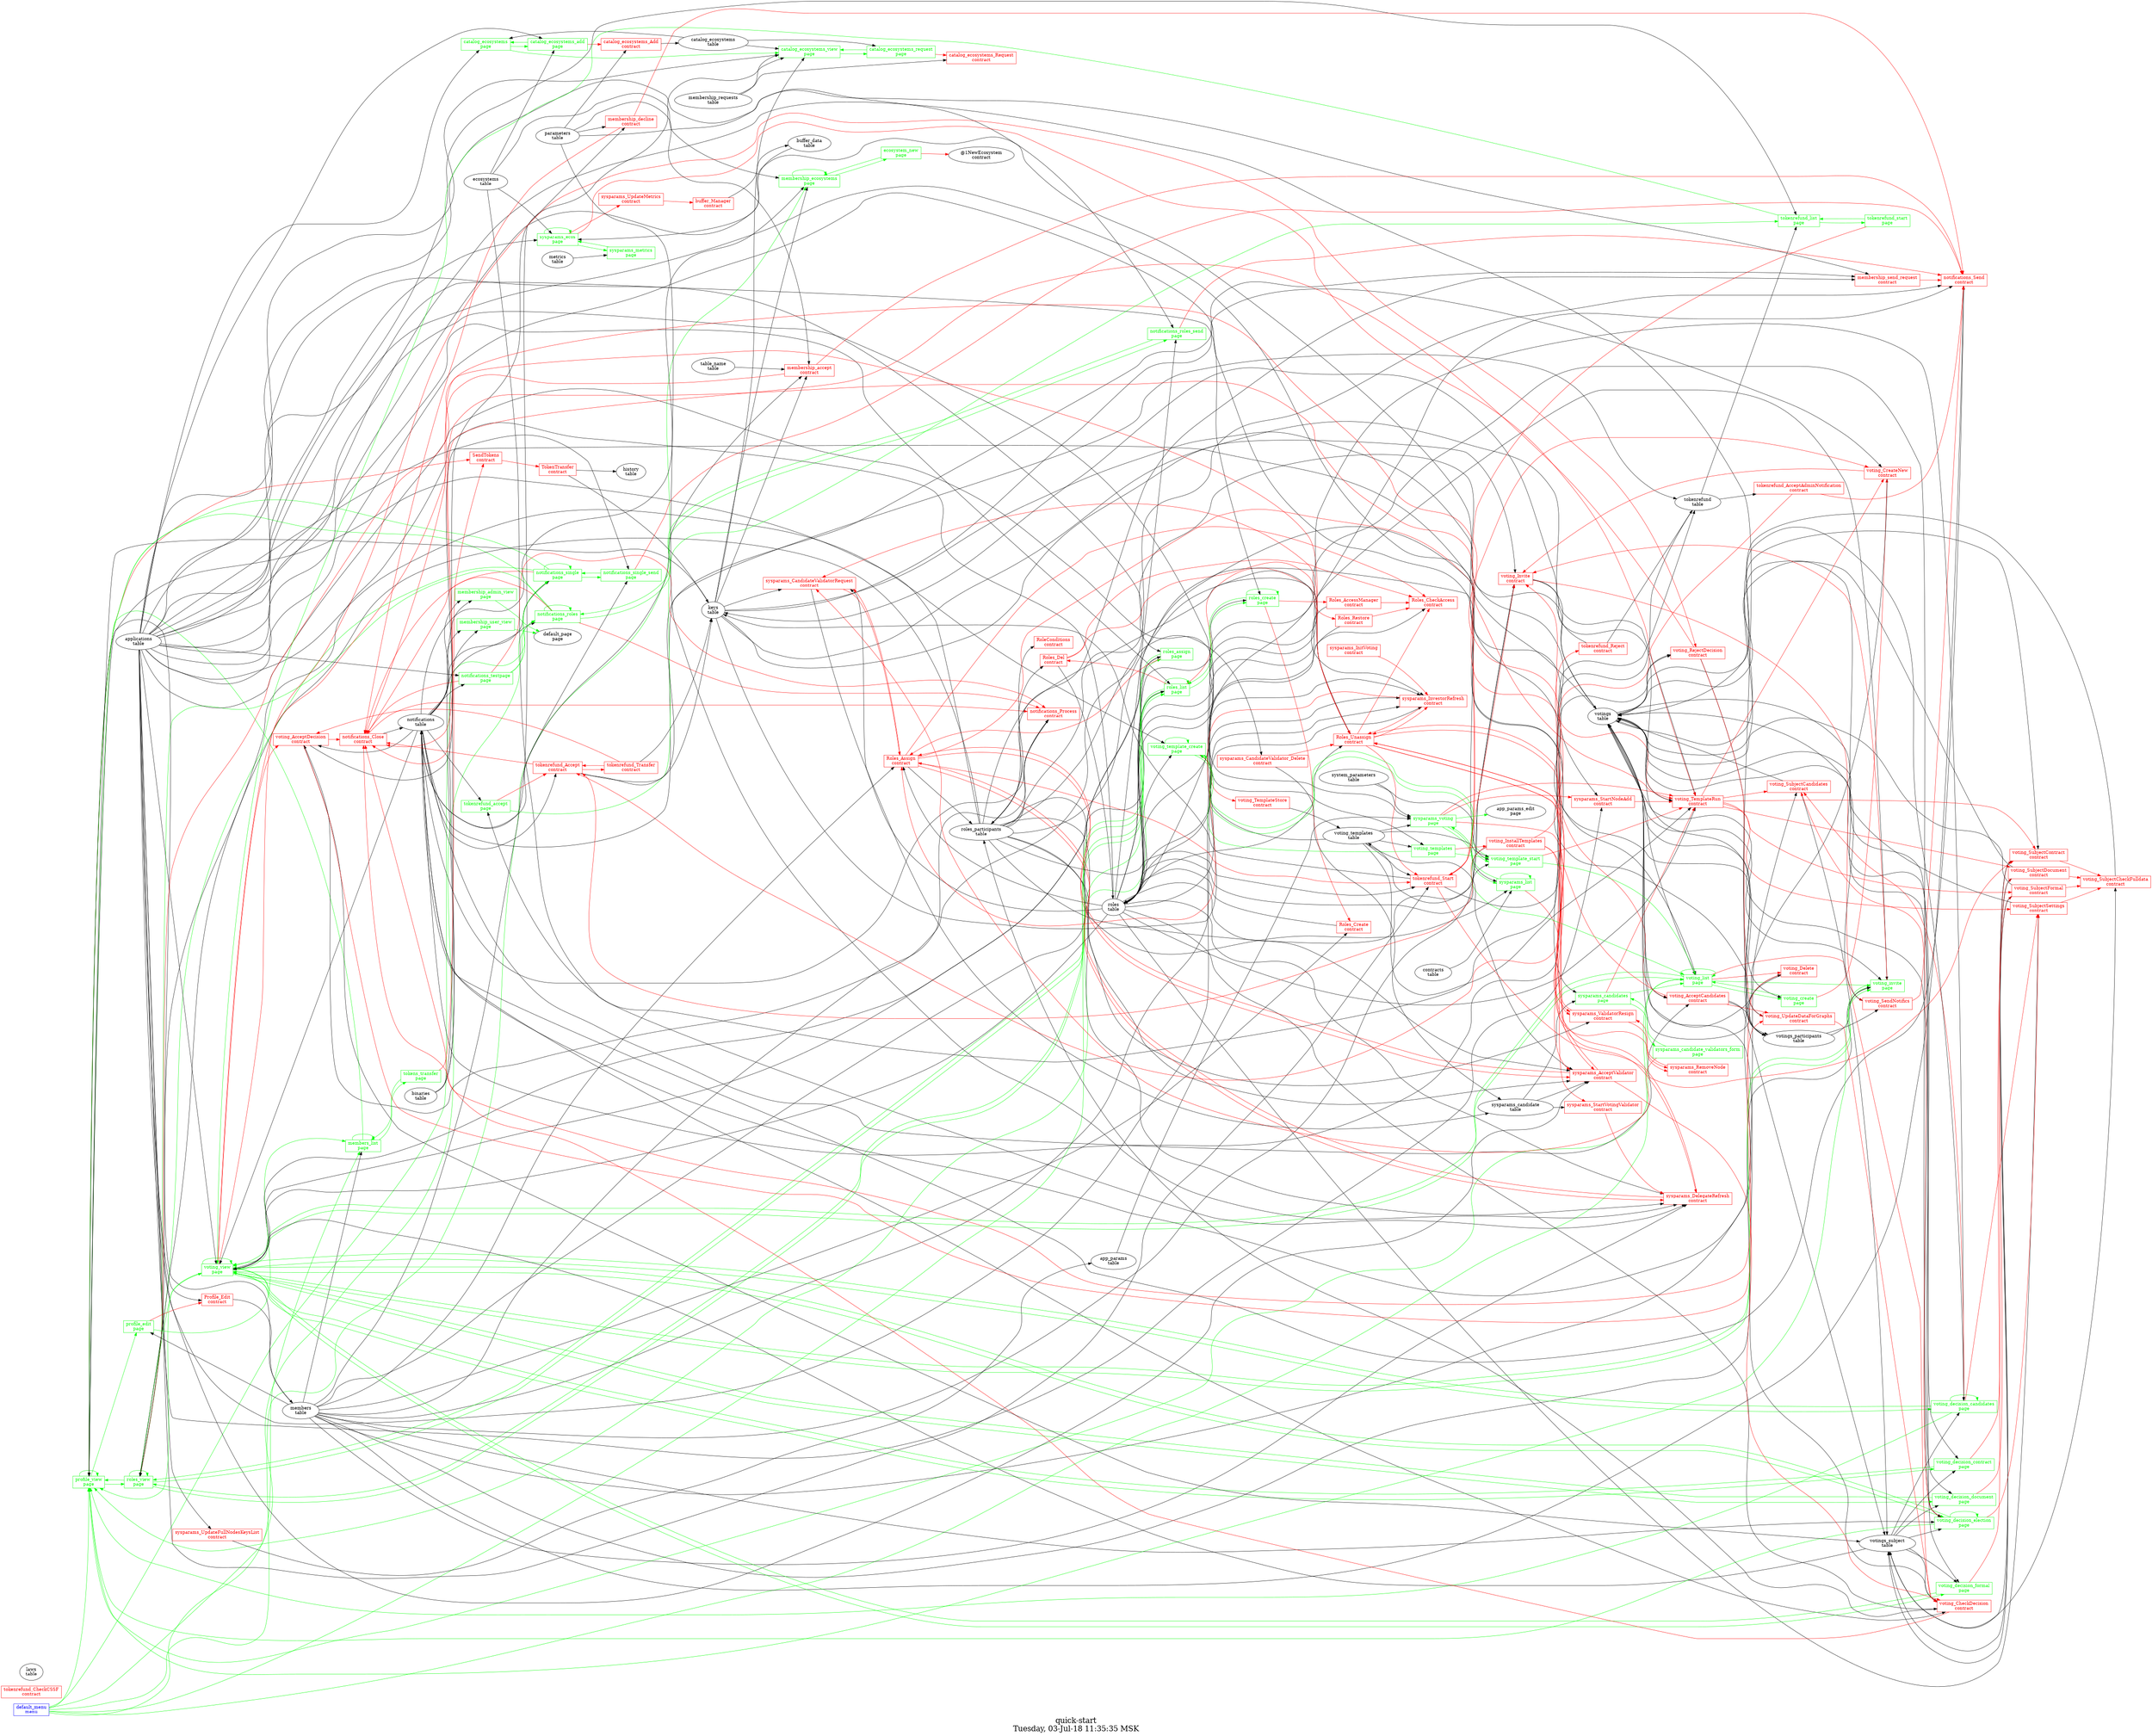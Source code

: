 digraph G {
graph [
  fontsize="24";
  label="quick-start\nTuesday, 03-Jul-18 11:35:35 MSK";
  nojustify=true;
  ordering=out;
  rankdir=LR;
  size="30";
];
"default_menu\nmenu" -> "profile_view\npage"  [ color=green ]
"default_menu\nmenu" -> "notifications_single\npage"  [ color=green ]
"default_menu\nmenu" -> "notifications_roles\npage"  [ color=green ]
"default_menu\nmenu" -> "members_list\npage"  [ color=green ]
"default_menu\nmenu" -> "membership_ecosystems\npage"  [ color=green ]
"default_menu\nmenu" -> "roles_list\npage"  [ color=green ]
"default_menu\nmenu" -> "voting_list\npage"  [ color=green ]
"default_menu\nmenu" [color=blue, fontcolor=blue, group=menus, shape=record];
"applications\ntable" -> "catalog_ecosystems\npage"
"catalog_ecosystems\ntable" -> "catalog_ecosystems\npage"
"catalog_ecosystems\npage" -> "catalog_ecosystems_add\npage"  [ color=green ]
"catalog_ecosystems\npage" -> "catalog_ecosystems_view\npage"  [ color=green ]
"catalog_ecosystems\npage" [color=green, fontcolor=green, group=pages, shape=record];
"catalog_ecosystems_add\npage" -> "catalog_ecosystems_Add\ncontract"  [ color=red ]
"ecosystems\ntable" -> "catalog_ecosystems_add\npage"
"applications\ntable" -> "catalog_ecosystems_add\npage"
"catalog_ecosystems_add\npage" -> "catalog_ecosystems\npage"  [ color=green ]
"catalog_ecosystems_add\npage" [color=green, fontcolor=green, group=pages, shape=record];
"catalog_ecosystems_request\npage" -> "catalog_ecosystems_Request\ncontract"  [ color=red ]
"catalog_ecosystems\ntable" -> "catalog_ecosystems_request\npage"
"catalog_ecosystems_request\npage" -> "catalog_ecosystems_view\npage"  [ color=green ]
"catalog_ecosystems_request\npage" [color=green, fontcolor=green, group=pages, shape=record];
"applications\ntable" -> "catalog_ecosystems_view\npage"
"catalog_ecosystems\ntable" -> "catalog_ecosystems_view\npage"
"binaries\ntable" -> "catalog_ecosystems_view\npage"
"keys\ntable" -> "catalog_ecosystems_view\npage"
"membership_requests\ntable" -> "catalog_ecosystems_view\npage"
"catalog_ecosystems_view\npage" -> "catalog_ecosystems_request\npage"  [ color=green ]
"catalog_ecosystems_view\npage" [color=green, fontcolor=green, group=pages, shape=record];
"ecosystem_new\npage" -> "@1NewEcosystem\ncontract"  [ color=red ]
"ecosystem_new\npage" -> "membership_ecosystems\npage"  [ color=green ]
"ecosystem_new\npage" [color=green, fontcolor=green, group=pages, shape=record];
"members\ntable" -> "members_list\npage"
"members_list\npage" -> "tokens_transfer\npage"  [ color=green ]
"members_list\npage" -> "profile_view\npage"  [ color=green ]
"members_list\npage" -> "members_list\npage"  [ color=green ]
"members_list\npage" [color=green, fontcolor=green, group=pages, shape=record];
"notifications\ntable" -> "membership_admin_view\npage"
"binaries\ntable" -> "membership_admin_view\npage"
"membership_admin_view\npage" -> "default_page\npage"  [ color=green ]
"membership_admin_view\npage" [color=green, fontcolor=green, group=pages, shape=record];
"ecosystems\ntable" -> "membership_ecosystems\npage"
"notifications\ntable" -> "membership_ecosystems\npage"
"keys\ntable" -> "membership_ecosystems\npage"
"membership_ecosystems\npage" -> "ecosystem_new\npage"  [ color=green ]
"membership_ecosystems\npage" -> "membership_ecosystems\npage"  [ color=green ]
"membership_ecosystems\npage" [color=green, fontcolor=green, group=pages, shape=record];
"notifications\ntable" -> "membership_user_view\npage"
"binaries\ntable" -> "membership_user_view\npage"
"membership_user_view\npage" -> "default_page\npage"  [ color=green ]
"membership_user_view\npage" [color=green, fontcolor=green, group=pages, shape=record];
"notifications_roles\npage" -> "notifications_Process\ncontract"  [ color=red ]
"notifications_roles\npage" -> "notifications_Close\ncontract"  [ color=red ]
"notifications\ntable" -> "notifications_roles\npage"
"notifications_roles\npage" -> "notifications_roles_send\npage"  [ color=green ]
"notifications_roles\npage" -> "roles_view\npage"  [ color=green ]
"notifications_roles\npage" -> "profile_view\npage"  [ color=green ]
"notifications_roles\npage" -> "notifications_roles\npage"  [ color=green ]
"notifications_roles\npage" [color=green, fontcolor=green, group=pages, shape=record];
"notifications_roles_send\npage" -> "notifications_Send\ncontract"  [ color=red ]
"applications\ntable" -> "notifications_roles_send\npage"
"roles\ntable" -> "notifications_roles_send\npage"
"notifications_roles_send\npage" -> "notifications_roles\npage"  [ color=green ]
"notifications_roles_send\npage" [color=green, fontcolor=green, group=pages, shape=record];
"notifications_single\npage" -> "notifications_Close\ncontract"  [ color=red ]
"notifications\ntable" -> "notifications_single\npage"
"notifications_single\npage" -> "notifications_single_send\npage"  [ color=green ]
"notifications_single\npage" -> "profile_view\npage"  [ color=green ]
"notifications_single\npage" -> "roles_view\npage"  [ color=green ]
"notifications_single\npage" -> "notifications_single\npage"  [ color=green ]
"notifications_single\npage" [color=green, fontcolor=green, group=pages, shape=record];
"notifications_single_send\npage" -> "notifications_Send\ncontract"  [ color=red ]
"applications\ntable" -> "notifications_single_send\npage"
"members\ntable" -> "notifications_single_send\npage"
"notifications_single_send\npage" -> "notifications_single\npage"  [ color=green ]
"notifications_single_send\npage" [color=green, fontcolor=green, group=pages, shape=record];
"notifications_testpage\npage" -> "notifications_Close\ncontract"  [ color=red ]
"notifications_testpage\npage" -> "notifications_Process\ncontract"  [ color=red ]
"applications\ntable" -> "notifications_testpage\npage"
"notifications\ntable" -> "notifications_testpage\npage"
"notifications_testpage\npage" -> "notifications_single\npage"  [ color=green ]
"notifications_testpage\npage" -> "notifications_roles\npage"  [ color=green ]
"notifications_testpage\npage" [color=green, fontcolor=green, group=pages, shape=record];
"profile_edit\npage" -> "Profile_Edit\ncontract"  [ color=red ]
"members\ntable" -> "profile_edit\npage"
"profile_edit\npage" -> "members_list\npage"  [ color=green ]
"profile_edit\npage" [color=green, fontcolor=green, group=pages, shape=record];
"profile_view\npage" -> "SendTokens\ncontract"  [ color=red ]
"members\ntable" -> "profile_view\npage"
"keys\ntable" -> "profile_view\npage"
"roles_participants\ntable" -> "profile_view\npage"
"profile_view\npage" -> "profile_edit\npage"  [ color=green ]
"profile_view\npage" -> "roles_view\npage"  [ color=green ]
"profile_view\npage" -> "profile_view\npage"  [ color=green ]
"profile_view\npage" [color=green, fontcolor=green, group=pages, shape=record];
"roles_assign\npage" -> "Roles_Assign\ncontract"  [ color=red ]
"applications\ntable" -> "roles_assign\npage"
"roles\ntable" -> "roles_assign\npage"
"members\ntable" -> "roles_assign\npage"
"roles_assign\npage" -> "roles_view\npage"  [ color=green ]
"roles_assign\npage" [color=green, fontcolor=green, group=pages, shape=record];
"roles_create\npage" -> "Roles_AccessManager\ncontract"  [ color=red ]
"roles_create\npage" -> "Roles_Create\ncontract"  [ color=red ]
"applications\ntable" -> "roles_create\npage"
"roles\ntable" -> "roles_create\npage"
"roles_create\npage" -> "roles_create\npage"  [ color=green ]
"roles_create\npage" -> "roles_list\npage"  [ color=green ]
"roles_create\npage" [color=green, fontcolor=green, group=pages, shape=record];
"roles_list\npage" -> "Roles_Del\ncontract"  [ color=red ]
"roles_list\npage" -> "Roles_Restore\ncontract"  [ color=red ]
"applications\ntable" -> "roles_list\npage"
"roles\ntable" -> "roles_list\npage"
"roles_list\npage" -> "roles_create\npage"  [ color=green ]
"roles_list\npage" -> "profile_view\npage"  [ color=green ]
"roles_list\npage" -> "roles_view\npage"  [ color=green ]
"roles_list\npage" -> "roles_list\npage"  [ color=green ]
"roles_list\npage" [color=green, fontcolor=green, group=pages, shape=record];
"roles_view\npage" -> "Roles_Unassign\ncontract"  [ color=red ]
"roles\ntable" -> "roles_view\npage"
"roles_participants\ntable" -> "roles_view\npage"
"roles_view\npage" -> "profile_view\npage"  [ color=green ]
"roles_view\npage" -> "voting_view\npage"  [ color=green ]
"roles_view\npage" -> "roles_view\npage"  [ color=green ]
"roles_view\npage" -> "roles_list\npage"  [ color=green ]
"roles_view\npage" -> "roles_assign\npage"  [ color=green ]
"roles_view\npage" [color=green, fontcolor=green, group=pages, shape=record];
"sysparams_candidate_validators_form\npage" -> "sysparams_CandidateValidatorRequest\ncontract"  [ color=red ]
"sysparams_candidate_validators_form\npage" -> "sysparams_candidates\npage"  [ color=green ]
"sysparams_candidate_validators_form\npage" [color=green, fontcolor=green, group=pages, shape=record];
"sysparams_candidates\npage" -> "voting_TemplateRun\ncontract"  [ color=red ]
"applications\ntable" -> "sysparams_candidates\npage"
"sysparams_candidate\ntable" -> "sysparams_candidates\npage"
"sysparams_candidates\npage" -> "voting_list\npage"  [ color=green ]
"sysparams_candidates\npage" -> "sysparams_candidate_validators_form\npage"  [ color=green ]
"sysparams_candidates\npage" [color=green, fontcolor=green, group=pages, shape=record];
"sysparams_ecos\npage" -> "voting_TemplateRun\ncontract"  [ color=red ]
"sysparams_ecos\npage" -> "sysparams_UpdateMetrics\ncontract"  [ color=red ]
"applications\ntable" -> "sysparams_ecos\npage"
"buffer_data\ntable" -> "sysparams_ecos\npage"
"ecosystems\ntable" -> "sysparams_ecos\npage"
"sysparams_ecos\npage" -> "sysparams_ecos\npage"  [ color=green ]
"sysparams_ecos\npage" -> "sysparams_metrics\npage"  [ color=green ]
"sysparams_ecos\npage" [color=green, fontcolor=green, group=pages, shape=record];
"sysparams_list\npage" -> "sysparams_ValidatorResign\ncontract"  [ color=red ]
"system_parameters\ntable" -> "sysparams_list\npage"
"contracts\ntable" -> "sysparams_list\npage"
"roles_participants\ntable" -> "sysparams_list\npage"
"sysparams_list\npage" -> "sysparams_voting\npage"  [ color=green ]
"sysparams_list\npage" -> "sysparams_list\npage"  [ color=green ]
"sysparams_list\npage" [color=green, fontcolor=green, group=pages, shape=record];
"metrics\ntable" -> "sysparams_metrics\npage"
"sysparams_metrics\npage" -> "sysparams_ecos\npage"  [ color=green ]
"sysparams_metrics\npage" [color=green, fontcolor=green, group=pages, shape=record];
"sysparams_voting\npage" -> "voting_TemplateRun\ncontract"  [ color=red ]
"sysparams_voting\npage" -> "sysparams_StartNodeAdd\ncontract"  [ color=red ]
"sysparams_voting\npage" -> "sysparams_RemoveNode\ncontract"  [ color=red ]
"applications\ntable" -> "sysparams_voting\npage"
"system_parameters\ntable" -> "sysparams_voting\npage"
"voting_templates\ntable" -> "sysparams_voting\npage"
"app_params\ntable" -> "sysparams_voting\npage"
"sysparams_voting\npage" -> "sysparams_list\npage"  [ color=green ]
"sysparams_voting\npage" -> "voting_list\npage"  [ color=green ]
"sysparams_voting\npage" -> "app_params_edit\npage"  [ color=green ]
"sysparams_voting\npage" [color=green, fontcolor=green, group=pages, shape=record];
"tokenrefund_accept\npage" -> "tokenrefund_Accept\ncontract"  [ color=red ]
"notifications\ntable" -> "tokenrefund_accept\npage"
"tokenrefund\ntable" -> "tokenrefund_accept\npage"
"tokenrefund_accept\npage" -> "tokenrefund_list\npage"  [ color=green ]
"tokenrefund_accept\npage" [color=green, fontcolor=green, group=pages, shape=record];
"applications\ntable" -> "tokenrefund_list\npage"
"tokenrefund\ntable" -> "tokenrefund_list\npage"
"tokenrefund_list\npage" -> "voting_view\npage"  [ color=green ]
"tokenrefund_list\npage" -> "tokenrefund_start\npage"  [ color=green ]
"tokenrefund_list\npage" [color=green, fontcolor=green, group=pages, shape=record];
"tokenrefund_start\npage" -> "tokenrefund_Start\ncontract"  [ color=red ]
"tokenrefund_start\npage" -> "tokenrefund_list\npage"  [ color=green ]
"tokenrefund_start\npage" [color=green, fontcolor=green, group=pages, shape=record];
"tokens_transfer\npage" -> "SendTokens\ncontract"  [ color=red ]
"tokens_transfer\npage" -> "members_list\npage"  [ color=green ]
"tokens_transfer\npage" [color=green, fontcolor=green, group=pages, shape=record];
"voting_create\npage" -> "voting_CreateNew\ncontract"  [ color=red ]
"applications\ntable" -> "voting_create\npage"
"voting_create\npage" -> "voting_list\npage"  [ color=green ]
"voting_create\npage" [color=green, fontcolor=green, group=pages, shape=record];
"voting_decision_candidates\npage" -> "voting_SubjectCandidates\ncontract"  [ color=red ]
"voting_decision_candidates\npage" -> "voting_SubjectSettings\ncontract"  [ color=red ]
"votings\ntable" -> "voting_decision_candidates\npage"
"votings_subject\ntable" -> "voting_decision_candidates\npage"
"roles\ntable" -> "voting_decision_candidates\npage"
"voting_decision_candidates\npage" -> "voting_decision_candidates\npage"  [ color=green ]
"voting_decision_candidates\npage" -> "profile_view\npage"  [ color=green ]
"voting_decision_candidates\npage" -> "voting_view\npage"  [ color=green ]
"voting_decision_candidates\npage" [color=green, fontcolor=green, group=pages, shape=record];
"voting_decision_contract\npage" -> "voting_SubjectContract\ncontract"  [ color=red ]
"votings\ntable" -> "voting_decision_contract\npage"
"votings_subject\ntable" -> "voting_decision_contract\npage"
"voting_decision_contract\npage" -> "voting_view\npage"  [ color=green ]
"voting_decision_contract\npage" [color=green, fontcolor=green, group=pages, shape=record];
"voting_decision_document\npage" -> "voting_SubjectDocument\ncontract"  [ color=red ]
"votings\ntable" -> "voting_decision_document\npage"
"votings_subject\ntable" -> "voting_decision_document\npage"
"voting_decision_document\npage" -> "voting_view\npage"  [ color=green ]
"voting_decision_document\npage" [color=green, fontcolor=green, group=pages, shape=record];
"voting_decision_election\npage" -> "voting_SubjectCandidates\ncontract"  [ color=red ]
"voting_decision_election\npage" -> "voting_SubjectSettings\ncontract"  [ color=red ]
"votings\ntable" -> "voting_decision_election\npage"
"members\ntable" -> "voting_decision_election\npage"
"votings_subject\ntable" -> "voting_decision_election\npage"
"roles\ntable" -> "voting_decision_election\npage"
"voting_decision_election\npage" -> "voting_decision_election\npage"  [ color=green ]
"voting_decision_election\npage" -> "profile_view\npage"  [ color=green ]
"voting_decision_election\npage" -> "voting_view\npage"  [ color=green ]
"voting_decision_election\npage" [color=green, fontcolor=green, group=pages, shape=record];
"voting_decision_formal\npage" -> "voting_SubjectFormal\ncontract"  [ color=red ]
"votings\ntable" -> "voting_decision_formal\npage"
"votings_subject\ntable" -> "voting_decision_formal\npage"
"voting_decision_formal\npage" -> "voting_view\npage"  [ color=green ]
"voting_decision_formal\npage" [color=green, fontcolor=green, group=pages, shape=record];
"voting_invite\npage" -> "voting_Invite\ncontract"  [ color=red ]
"votings\ntable" -> "voting_invite\npage"
"members\ntable" -> "voting_invite\npage"
"roles\ntable" -> "voting_invite\npage"
"votings_participants\ntable" -> "voting_invite\npage"
"voting_invite\npage" -> "profile_view\npage"  [ color=green ]
"voting_invite\npage" -> "voting_view\npage"  [ color=green ]
"voting_invite\npage" [color=green, fontcolor=green, group=pages, shape=record];
"voting_list\npage" -> "voting_CheckDecision\ncontract"  [ color=red ]
"voting_list\npage" -> "voting_Delete\ncontract"  [ color=red ]
"applications\ntable" -> "voting_list\npage"
"votings\ntable" -> "voting_list\npage"
"voting_list\npage" -> "voting_view\npage"  [ color=green ]
"voting_list\npage" -> "voting_invite\npage"  [ color=green ]
"voting_list\npage" -> "profile_view\npage"  [ color=green ]
"voting_list\npage" -> "voting_list\npage"  [ color=green ]
"voting_list\npage" -> "voting_create\npage"  [ color=green ]
"voting_list\npage" [color=green, fontcolor=green, group=pages, shape=record];
"voting_template_create\npage" -> "voting_TemplateStore\ncontract"  [ color=red ]
"applications\ntable" -> "voting_template_create\npage"
"voting_templates\ntable" -> "voting_template_create\npage"
"roles\ntable" -> "voting_template_create\npage"
"voting_template_create\npage" -> "voting_template_create\npage"  [ color=green ]
"voting_template_create\npage" -> "voting_template_start\npage"  [ color=green ]
"voting_template_create\npage" [color=green, fontcolor=green, group=pages, shape=record];
"voting_template_start\npage" -> "voting_TemplateRun\ncontract"  [ color=red ]
"applications\ntable" -> "voting_template_start\npage"
"voting_templates\ntable" -> "voting_template_start\npage"
"roles\ntable" -> "voting_template_start\npage"
"voting_template_start\npage" -> "voting_template_create\npage"  [ color=green ]
"voting_template_start\npage" -> "voting_list\npage"  [ color=green ]
"voting_template_start\npage" [color=green, fontcolor=green, group=pages, shape=record];
"voting_templates\npage" -> "voting_InstallTemplates\ncontract"  [ color=red ]
"applications\ntable" -> "voting_templates\npage"
"voting_templates\ntable" -> "voting_templates\npage"
"voting_templates\npage" -> "voting_template_start\npage"  [ color=green ]
"voting_templates\npage" -> "voting_template_create\npage"  [ color=green ]
"voting_templates\npage" [color=green, fontcolor=green, group=pages, shape=record];
"voting_view\npage" -> "voting_AcceptCandidates\ncontract"  [ color=red ]
"voting_view\npage" -> "voting_RejectDecision\ncontract"  [ color=red ]
"voting_view\npage" -> "voting_AcceptDecision\ncontract"  [ color=red ]
"applications\ntable" -> "voting_view\npage"
"notifications\ntable" -> "voting_view\npage"
"votings\ntable" -> "voting_view\npage"
"votings_participants\ntable" -> "voting_view\npage"
"roles\ntable" -> "voting_view\npage"
"votings_subject\ntable" -> "voting_view\npage"
"voting_view\npage" -> "voting_list\npage"  [ color=green ]
"voting_view\npage" -> "profile_view\npage"  [ color=green ]
"voting_view\npage" -> "voting_view\npage"  [ color=green ]
"voting_view\npage" -> "voting_decision_candidates\npage"  [ color=green ]
"voting_view\npage" -> "voting_decision_election\npage"  [ color=green ]
"voting_view\npage" -> "voting_decision_document\npage"  [ color=green ]
"voting_view\npage" -> "voting_decision_formal\npage"  [ color=green ]
"voting_view\npage" -> "voting_decision_contract\npage"  [ color=green ]
"voting_view\npage" -> "voting_invite\npage"  [ color=green ]
"voting_view\npage" [color=green, fontcolor=green, group=pages, shape=record];
"Profile_Edit\ncontract" -> "members\ntable"  [ color="" ]
"applications\ntable" -> "Profile_Edit\ncontract"
"Profile_Edit\ncontract" [color=red, fontcolor=red, group=contracts, shape=record];
"roles_participants\ntable" -> "RoleConditions\ncontract"
"RoleConditions\ncontract" [color=red, fontcolor=red, group=contracts, shape=record];
"Roles_AccessManager\ncontract" -> "Roles_CheckAccess\ncontract"  [ color=red ]
"Roles_AccessManager\ncontract" -> "roles\ntable"  [ color="" ]
"Roles_AccessManager\ncontract" [color=red, fontcolor=red, group=contracts, shape=record];
"Roles_Assign\ncontract" -> "Roles_CheckAccess\ncontract"  [ color=red ]
"Roles_Assign\ncontract" -> "sysparams_AcceptValidator\ncontract"  [ color=red ]
"Roles_Assign\ncontract" -> "sysparams_CandidateValidatorRequest\ncontract"  [ color=red ]
"Roles_Assign\ncontract" -> "sysparams_DelegateRefresh\ncontract"  [ color=red ]
"Roles_Assign\ncontract" -> "tokenrefund_Start\ncontract"  [ color=red ]
"Roles_Assign\ncontract" -> "voting_TemplateRun\ncontract"  [ color=red ]
"Roles_Assign\ncontract" -> "roles_participants\ntable"  [ color="" ]
"roles\ntable" -> "Roles_Assign\ncontract"
"members\ntable" -> "Roles_Assign\ncontract"
"Roles_Assign\ncontract" [color=red, fontcolor=red, group=contracts, shape=record];
"roles\ntable" -> "Roles_CheckAccess\ncontract"
"Roles_CheckAccess\ncontract" [color=red, fontcolor=red, group=contracts, shape=record];
"Roles_Create\ncontract" -> "roles\ntable"  [ color="" ]
"members\ntable" -> "Roles_Create\ncontract"
"Roles_Create\ncontract" [color=red, fontcolor=red, group=contracts, shape=record];
"Roles_Del\ncontract" -> "Roles_CheckAccess\ncontract"  [ color=red ]
"Roles_Del\ncontract" -> "Roles_Unassign\ncontract"  [ color=red ]
"Roles_Del\ncontract" -> "roles\ntable"  [ color="" ]
"roles_participants\ntable" -> "Roles_Del\ncontract"
"Roles_Del\ncontract" [color=red, fontcolor=red, group=contracts, shape=record];
"Roles_Restore\ncontract" -> "Roles_CheckAccess\ncontract"  [ color=red ]
"Roles_Restore\ncontract" -> "roles\ntable"  [ color="" ]
"Roles_Restore\ncontract" [color=red, fontcolor=red, group=contracts, shape=record];
"Roles_Unassign\ncontract" -> "Roles_CheckAccess\ncontract"  [ color=red ]
"Roles_Unassign\ncontract" -> "sysparams_AcceptValidator\ncontract"  [ color=red ]
"Roles_Unassign\ncontract" -> "sysparams_CandidateValidatorRequest\ncontract"  [ color=red ]
"Roles_Unassign\ncontract" -> "sysparams_DelegateRefresh\ncontract"  [ color=red ]
"Roles_Unassign\ncontract" -> "sysparams_InvestorRefresh\ncontract"  [ color=red ]
"Roles_Unassign\ncontract" -> "sysparams_ValidatorResign\ncontract"  [ color=red ]
"Roles_Unassign\ncontract" -> "tokenrefund_Start\ncontract"  [ color=red ]
"Roles_Unassign\ncontract" -> "roles_participants\ntable"  [ color="" ]
"roles\ntable" -> "Roles_Unassign\ncontract"
"Roles_Unassign\ncontract" [color=red, fontcolor=red, group=contracts, shape=record];
"SendTokens\ncontract" -> "TokenTransfer\ncontract"  [ color=red ]
"SendTokens\ncontract" [color=red, fontcolor=red, group=contracts, shape=record];
"TokenTransfer\ncontract" -> "keys\ntable"  [ color="" ]
"TokenTransfer\ncontract" -> "history\ntable"  [ color="" ]
"TokenTransfer\ncontract" [color=red, fontcolor=red, group=contracts, shape=record];
"buffer_Manager\ncontract" -> "buffer_data\ntable"  [ color="" ]
"buffer_Manager\ncontract" [color=red, fontcolor=red, group=contracts, shape=record];
"catalog_ecosystems_Add\ncontract" -> "catalog_ecosystems\ntable"  [ color="" ]
"parameters\ntable" -> "catalog_ecosystems_Add\ncontract"
"catalog_ecosystems_Add\ncontract" [color=red, fontcolor=red, group=contracts, shape=record];
"membership_requests\ntable" -> "catalog_ecosystems_Request\ncontract"
"catalog_ecosystems_Request\ncontract" [color=red, fontcolor=red, group=contracts, shape=record];
"membership_accept\ncontract" -> "notifications_Close\ncontract"  [ color=red ]
"membership_accept\ncontract" -> "notifications_Send\ncontract"  [ color=red ]
"notifications\ntable" -> "membership_accept\ncontract"
"parameters\ntable" -> "membership_accept\ncontract"
"table_name\ntable" -> "membership_accept\ncontract"
"keys\ntable" -> "membership_accept\ncontract"
"membership_accept\ncontract" [color=red, fontcolor=red, group=contracts, shape=record];
"membership_decline\ncontract" -> "notifications_Close\ncontract"  [ color=red ]
"membership_decline\ncontract" -> "notifications_Send\ncontract"  [ color=red ]
"notifications\ntable" -> "membership_decline\ncontract"
"parameters\ntable" -> "membership_decline\ncontract"
"membership_decline\ncontract" [color=red, fontcolor=red, group=contracts, shape=record];
"membership_send_request\ncontract" -> "notifications_Send\ncontract"  [ color=red ]
"notifications\ntable" -> "membership_send_request\ncontract"
"roles_participants\ntable" -> "membership_send_request\ncontract"
"parameters\ntable" -> "membership_send_request\ncontract"
"membership_send_request\ncontract" [color=red, fontcolor=red, group=contracts, shape=record];
"notifications_Close\ncontract" -> "notifications_Process\ncontract"  [ color=red ]
"notifications_Close\ncontract" -> "notifications\ntable"  [ color="" ]
"notifications_Close\ncontract" [color=red, fontcolor=red, group=contracts, shape=record];
"notifications_Process\ncontract" -> "notifications\ntable"  [ color="" ]
"roles_participants\ntable" -> "notifications_Process\ncontract"
"members\ntable" -> "notifications_Process\ncontract"
"notifications_Process\ncontract" [color=red, fontcolor=red, group=contracts, shape=record];
"notifications_Send\ncontract" -> "notifications\ntable"  [ color="" ]
"members\ntable" -> "notifications_Send\ncontract"
"roles\ntable" -> "notifications_Send\ncontract"
"roles_participants\ntable" -> "notifications_Send\ncontract"
"notifications_Send\ncontract" [color=red, fontcolor=red, group=contracts, shape=record];
"sysparams_AcceptValidator\ncontract" -> "Roles_Assign\ncontract"  [ color=red ]
"sysparams_AcceptValidator\ncontract" -> "Roles_Unassign\ncontract"  [ color=red ]
"sysparams_AcceptValidator\ncontract" -> "voting_CheckDecision\ncontract"  [ color=red ]
"applications\ntable" -> "sysparams_AcceptValidator\ncontract"
"voting_templates\ntable" -> "sysparams_AcceptValidator\ncontract"
"sysparams_candidate\ntable" -> "sysparams_AcceptValidator\ncontract"
"roles_participants\ntable" -> "sysparams_AcceptValidator\ncontract"
"roles\ntable" -> "sysparams_AcceptValidator\ncontract"
"sysparams_AcceptValidator\ncontract" [color=red, fontcolor=red, group=contracts, shape=record];
"sysparams_CandidateValidatorRequest\ncontract" -> "Roles_Assign\ncontract"  [ color=red ]
"sysparams_CandidateValidatorRequest\ncontract" -> "sysparams_candidate\ntable"  [ color="" ]
"keys\ntable" -> "sysparams_CandidateValidatorRequest\ncontract"
"roles\ntable" -> "sysparams_CandidateValidatorRequest\ncontract"
"sysparams_CandidateValidatorRequest\ncontract" [color=red, fontcolor=red, group=contracts, shape=record];
"sysparams_CandidateValidator_Delete\ncontract" -> "Roles_Unassign\ncontract"  [ color=red ]
"sysparams_CandidateValidator_Delete\ncontract" -> "sysparams_candidate\ntable"  [ color="" ]
"roles_participants\ntable" -> "sysparams_CandidateValidator_Delete\ncontract"
"sysparams_CandidateValidator_Delete\ncontract" [color=red, fontcolor=red, group=contracts, shape=record];
"sysparams_DelegateRefresh\ncontract" -> "Roles_Assign\ncontract"  [ color=red ]
"sysparams_DelegateRefresh\ncontract" -> "Roles_Unassign\ncontract"  [ color=red ]
"roles\ntable" -> "sysparams_DelegateRefresh\ncontract"
"ecosystems\ntable" -> "sysparams_DelegateRefresh\ncontract"
"parameters\ntable" -> "sysparams_DelegateRefresh\ncontract"
"roles_participants\ntable" -> "sysparams_DelegateRefresh\ncontract"
"members\ntable" -> "sysparams_DelegateRefresh\ncontract"
"sysparams_DelegateRefresh\ncontract" [color=red, fontcolor=red, group=contracts, shape=record];
"sysparams_InitVoting\ncontract" -> "sysparams_InvestorRefresh\ncontract"  [ color=red ]
"sysparams_InitVoting\ncontract" [color=red, fontcolor=red, group=contracts, shape=record];
"sysparams_InvestorRefresh\ncontract" -> "Roles_Assign\ncontract"  [ color=red ]
"sysparams_InvestorRefresh\ncontract" -> "Roles_Unassign\ncontract"  [ color=red ]
"roles\ntable" -> "sysparams_InvestorRefresh\ncontract"
"applications\ntable" -> "sysparams_InvestorRefresh\ncontract"
"keys\ntable" -> "sysparams_InvestorRefresh\ncontract"
"roles_participants\ntable" -> "sysparams_InvestorRefresh\ncontract"
"members\ntable" -> "sysparams_InvestorRefresh\ncontract"
"sysparams_InvestorRefresh\ncontract" [color=red, fontcolor=red, group=contracts, shape=record];
"sysparams_RemoveNode\ncontract" -> "sysparams_ValidatorResign\ncontract"  [ color=red ]
"sysparams_RemoveNode\ncontract" [color=red, fontcolor=red, group=contracts, shape=record];
"sysparams_StartNodeAdd\ncontract" -> "voting_TemplateRun\ncontract"  [ color=red ]
"keys\ntable" -> "sysparams_StartNodeAdd\ncontract"
"applications\ntable" -> "sysparams_StartNodeAdd\ncontract"
"sysparams_StartNodeAdd\ncontract" [color=red, fontcolor=red, group=contracts, shape=record];
"sysparams_StartVotingValidator\ncontract" -> "sysparams_DelegateRefresh\ncontract"  [ color=red ]
"sysparams_candidate\ntable" -> "sysparams_StartVotingValidator\ncontract"
"sysparams_StartVotingValidator\ncontract" [color=red, fontcolor=red, group=contracts, shape=record];
"sysparams_UpdateFullNodesKeysList\ncontract" -> "app_params\ntable"  [ color="" ]
"applications\ntable" -> "sysparams_UpdateFullNodesKeysList\ncontract"
"sysparams_UpdateFullNodesKeysList\ncontract" [color=red, fontcolor=red, group=contracts, shape=record];
"sysparams_UpdateMetrics\ncontract" -> "buffer_Manager\ncontract"  [ color=red ]
"sysparams_UpdateMetrics\ncontract" [color=red, fontcolor=red, group=contracts, shape=record];
"sysparams_ValidatorResign\ncontract" -> "Roles_Unassign\ncontract"  [ color=red ]
"sysparams_ValidatorResign\ncontract" -> "sysparams_RemoveNode\ncontract"  [ color=red ]
"roles_participants\ntable" -> "sysparams_ValidatorResign\ncontract"
"sysparams_ValidatorResign\ncontract" [color=red, fontcolor=red, group=contracts, shape=record];
"tokenrefund_Accept\ncontract" -> "notifications_Close\ncontract"  [ color=red ]
"tokenrefund_Accept\ncontract" -> "tokenrefund_Transfer\ncontract"  [ color=red ]
"tokenrefund_Accept\ncontract" -> "keys\ntable"  [ color="" ]
"tokenrefund_Accept\ncontract" -> "tokenrefund\ntable"  [ color="" ]
"notifications\ntable" -> "tokenrefund_Accept\ncontract"
"tokenrefund_Accept\ncontract" [color=red, fontcolor=red, group=contracts, shape=record];
"tokenrefund_AcceptAdminNotification\ncontract" -> "notifications_Send\ncontract"  [ color=red ]
"tokenrefund_AcceptAdminNotification\ncontract" -> "tokenrefund_Accept\ncontract"  [ color=red ]
"tokenrefund\ntable" -> "tokenrefund_AcceptAdminNotification\ncontract"
"tokenrefund_AcceptAdminNotification\ncontract" [color=red, fontcolor=red, group=contracts, shape=record];
"tokenrefund_CheckCSSF\ncontract" [color=red, fontcolor=red, group=contracts, shape=record];
"tokenrefund_Reject\ncontract" -> "keys\ntable"  [ color="" ]
"tokenrefund_Reject\ncontract" -> "tokenrefund\ntable"  [ color="" ]
"tokenrefund_Reject\ncontract" [color=red, fontcolor=red, group=contracts, shape=record];
"tokenrefund_Start\ncontract" -> "voting_CreateNew\ncontract"  [ color=red ]
"tokenrefund_Start\ncontract" -> "voting_Invite\ncontract"  [ color=red ]
"tokenrefund_Start\ncontract" -> "voting_SubjectContract\ncontract"  [ color=red ]
"tokenrefund_Start\ncontract" -> "keys\ntable"  [ color="" ]
"tokenrefund_Start\ncontract" -> "tokenrefund\ntable"  [ color="" ]
"applications\ntable" -> "tokenrefund_Start\ncontract"
"voting_templates\ntable" -> "tokenrefund_Start\ncontract"
"roles_participants\ntable" -> "tokenrefund_Start\ncontract"
"tokenrefund_Start\ncontract" [color=red, fontcolor=red, group=contracts, shape=record];
"tokenrefund_Transfer\ncontract" -> "tokenrefund_Accept\ncontract"  [ color=red ]
"tokenrefund_Transfer\ncontract" -> "voting_AcceptDecision\ncontract"  [ color=red ]
"tokenrefund_Transfer\ncontract" -> "keys\ntable"  [ color="" ]
"tokenrefund_Transfer\ncontract" [color=red, fontcolor=red, group=contracts, shape=record];
"voting_AcceptCandidates\ncontract" -> "notifications_Close\ncontract"  [ color=red ]
"voting_AcceptCandidates\ncontract" -> "voting_UpdateDataForGraphs\ncontract"  [ color=red ]
"voting_AcceptCandidates\ncontract" -> "votings_participants\ntable"  [ color="" ]
"voting_AcceptCandidates\ncontract" -> "votings_subject\ntable"  [ color="" ]
"votings\ntable" -> "voting_AcceptCandidates\ncontract"
"notifications\ntable" -> "voting_AcceptCandidates\ncontract"
"voting_AcceptCandidates\ncontract" [color=red, fontcolor=red, group=contracts, shape=record];
"voting_AcceptDecision\ncontract" -> "notifications_Close\ncontract"  [ color=red ]
"voting_AcceptDecision\ncontract" -> "voting_UpdateDataForGraphs\ncontract"  [ color=red ]
"voting_AcceptDecision\ncontract" -> "votings_participants\ntable"  [ color="" ]
"voting_AcceptDecision\ncontract" -> "votings_subject\ntable"  [ color="" ]
"votings\ntable" -> "voting_AcceptDecision\ncontract"
"notifications\ntable" -> "voting_AcceptDecision\ncontract"
"voting_AcceptDecision\ncontract" [color=red, fontcolor=red, group=contracts, shape=record];
"voting_CheckDecision\ncontract" -> "notifications_Close\ncontract"  [ color=red ]
"voting_CheckDecision\ncontract" -> "roles_participants\ntable"  [ color="" ]
"voting_CheckDecision\ncontract" -> "votings\ntable"  [ color="" ]
"notifications\ntable" -> "voting_CheckDecision\ncontract"
"votings_subject\ntable" -> "voting_CheckDecision\ncontract"
"roles\ntable" -> "voting_CheckDecision\ncontract"
"voting_CheckDecision\ncontract" [color=red, fontcolor=red, group=contracts, shape=record];
"voting_CreateNew\ncontract" -> "voting_Invite\ncontract"  [ color=red ]
"voting_CreateNew\ncontract" -> "votings\ntable"  [ color="" ]
"keys\ntable" -> "voting_CreateNew\ncontract"
"voting_CreateNew\ncontract" [color=red, fontcolor=red, group=contracts, shape=record];
"voting_Delete\ncontract" -> "notifications_Close\ncontract"  [ color=red ]
"voting_Delete\ncontract" -> "votings\ntable"  [ color="" ]
"notifications\ntable" -> "voting_Delete\ncontract"
"voting_Delete\ncontract" [color=red, fontcolor=red, group=contracts, shape=record];
"voting_InstallTemplates\ncontract" -> "sysparams_AcceptValidator\ncontract"  [ color=red ]
"voting_InstallTemplates\ncontract" -> "sysparams_StartVotingValidator\ncontract"  [ color=red ]
"voting_InstallTemplates\ncontract" -> "tokenrefund_Accept\ncontract"  [ color=red ]
"voting_InstallTemplates\ncontract" -> "tokenrefund_Reject\ncontract"  [ color=red ]
"voting_InstallTemplates\ncontract" -> "voting_templates\ntable"  [ color="" ]
"voting_InstallTemplates\ncontract" [color=red, fontcolor=red, group=contracts, shape=record];
"voting_Invite\ncontract" -> "voting_SendNotifics\ncontract"  [ color=red ]
"voting_Invite\ncontract" -> "votings_participants\ntable"  [ color="" ]
"voting_Invite\ncontract" -> "votings\ntable"  [ color="" ]
"members\ntable" -> "voting_Invite\ncontract"
"keys\ntable" -> "voting_Invite\ncontract"
"roles_participants\ntable" -> "voting_Invite\ncontract"
"voting_Invite\ncontract" [color=red, fontcolor=red, group=contracts, shape=record];
"voting_RejectDecision\ncontract" -> "notifications_Close\ncontract"  [ color=red ]
"voting_RejectDecision\ncontract" -> "voting_UpdateDataForGraphs\ncontract"  [ color=red ]
"voting_RejectDecision\ncontract" -> "votings_participants\ntable"  [ color="" ]
"votings\ntable" -> "voting_RejectDecision\ncontract"
"notifications\ntable" -> "voting_RejectDecision\ncontract"
"voting_RejectDecision\ncontract" [color=red, fontcolor=red, group=contracts, shape=record];
"voting_SendNotifics\ncontract" -> "notifications_Send\ncontract"  [ color=red ]
"voting_SendNotifics\ncontract" -> "votings\ntable"  [ color="" ]
"votings_participants\ntable" -> "voting_SendNotifics\ncontract"
"voting_SendNotifics\ncontract" [color=red, fontcolor=red, group=contracts, shape=record];
"voting_SubjectCandidates\ncontract" -> "votings_subject\ntable"  [ color="" ]
"voting_SubjectCandidates\ncontract" -> "votings\ntable"  [ color="" ]
"members\ntable" -> "voting_SubjectCandidates\ncontract"
"voting_SubjectCandidates\ncontract" [color=red, fontcolor=red, group=contracts, shape=record];
"voting_SubjectCheckFulldata\ncontract" -> "votings\ntable"  [ color="" ]
"votings_subject\ntable" -> "voting_SubjectCheckFulldata\ncontract"
"voting_SubjectCheckFulldata\ncontract" [color=red, fontcolor=red, group=contracts, shape=record];
"voting_SubjectContract\ncontract" -> "voting_SubjectCheckFulldata\ncontract"  [ color=red ]
"voting_SubjectContract\ncontract" -> "votings_subject\ntable"  [ color="" ]
"votings\ntable" -> "voting_SubjectContract\ncontract"
"voting_SubjectContract\ncontract" [color=red, fontcolor=red, group=contracts, shape=record];
"voting_SubjectDocument\ncontract" -> "voting_SubjectCheckFulldata\ncontract"  [ color=red ]
"voting_SubjectDocument\ncontract" -> "votings_subject\ntable"  [ color="" ]
"voting_SubjectDocument\ncontract" -> "votings\ntable"  [ color="" ]
"voting_SubjectDocument\ncontract" [color=red, fontcolor=red, group=contracts, shape=record];
"voting_SubjectFormal\ncontract" -> "voting_SubjectCheckFulldata\ncontract"  [ color=red ]
"voting_SubjectFormal\ncontract" -> "votings_subject\ntable"  [ color="" ]
"voting_SubjectFormal\ncontract" -> "votings\ntable"  [ color="" ]
"voting_SubjectFormal\ncontract" [color=red, fontcolor=red, group=contracts, shape=record];
"voting_SubjectSettings\ncontract" -> "voting_SubjectCheckFulldata\ncontract"  [ color=red ]
"voting_SubjectSettings\ncontract" -> "votings\ntable"  [ color="" ]
"roles\ntable" -> "voting_SubjectSettings\ncontract"
"voting_SubjectSettings\ncontract" [color=red, fontcolor=red, group=contracts, shape=record];
"voting_TemplateRun\ncontract" -> "voting_CreateNew\ncontract"  [ color=red ]
"voting_TemplateRun\ncontract" -> "voting_Invite\ncontract"  [ color=red ]
"voting_TemplateRun\ncontract" -> "voting_SubjectCandidates\ncontract"  [ color=red ]
"voting_TemplateRun\ncontract" -> "voting_SubjectContract\ncontract"  [ color=red ]
"voting_TemplateRun\ncontract" -> "voting_SubjectDocument\ncontract"  [ color=red ]
"voting_TemplateRun\ncontract" -> "voting_SubjectFormal\ncontract"  [ color=red ]
"voting_TemplateRun\ncontract" -> "voting_SubjectSettings\ncontract"  [ color=red ]
"voting_templates\ntable" -> "voting_TemplateRun\ncontract"
"keys\ntable" -> "voting_TemplateRun\ncontract"
"roles\ntable" -> "voting_TemplateRun\ncontract"
"votings\ntable" -> "voting_TemplateRun\ncontract"
"voting_TemplateRun\ncontract" [color=red, fontcolor=red, group=contracts, shape=record];
"voting_TemplateStore\ncontract" -> "voting_templates\ntable"  [ color="" ]
"voting_TemplateStore\ncontract" [color=red, fontcolor=red, group=contracts, shape=record];
"voting_UpdateDataForGraphs\ncontract" -> "voting_CheckDecision\ncontract"  [ color=red ]
"voting_UpdateDataForGraphs\ncontract" -> "votings\ntable"  [ color="" ]
"voting_UpdateDataForGraphs\ncontract" [color=red, fontcolor=red, group=contracts, shape=record];
"catalog_ecosystems\ntable" [color="", fontcolor="", group=tables, shape=""];
"laws\ntable" [color="", fontcolor="", group=tables, shape=""];
"membership_requests\ntable" [color="", fontcolor="", group=tables, shape=""];
"sysparams_candidate\ntable" [color="", fontcolor="", group=tables, shape=""];
"tokenrefund\ntable" [color="", fontcolor="", group=tables, shape=""];
"voting_templates\ntable" [color="", fontcolor="", group=tables, shape=""];
"votings\ntable" [color="", fontcolor="", group=tables, shape=""];
"votings_participants\ntable" [color="", fontcolor="", group=tables, shape=""];
"votings_subject\ntable" [color="", fontcolor="", group=tables, shape=""];
}
